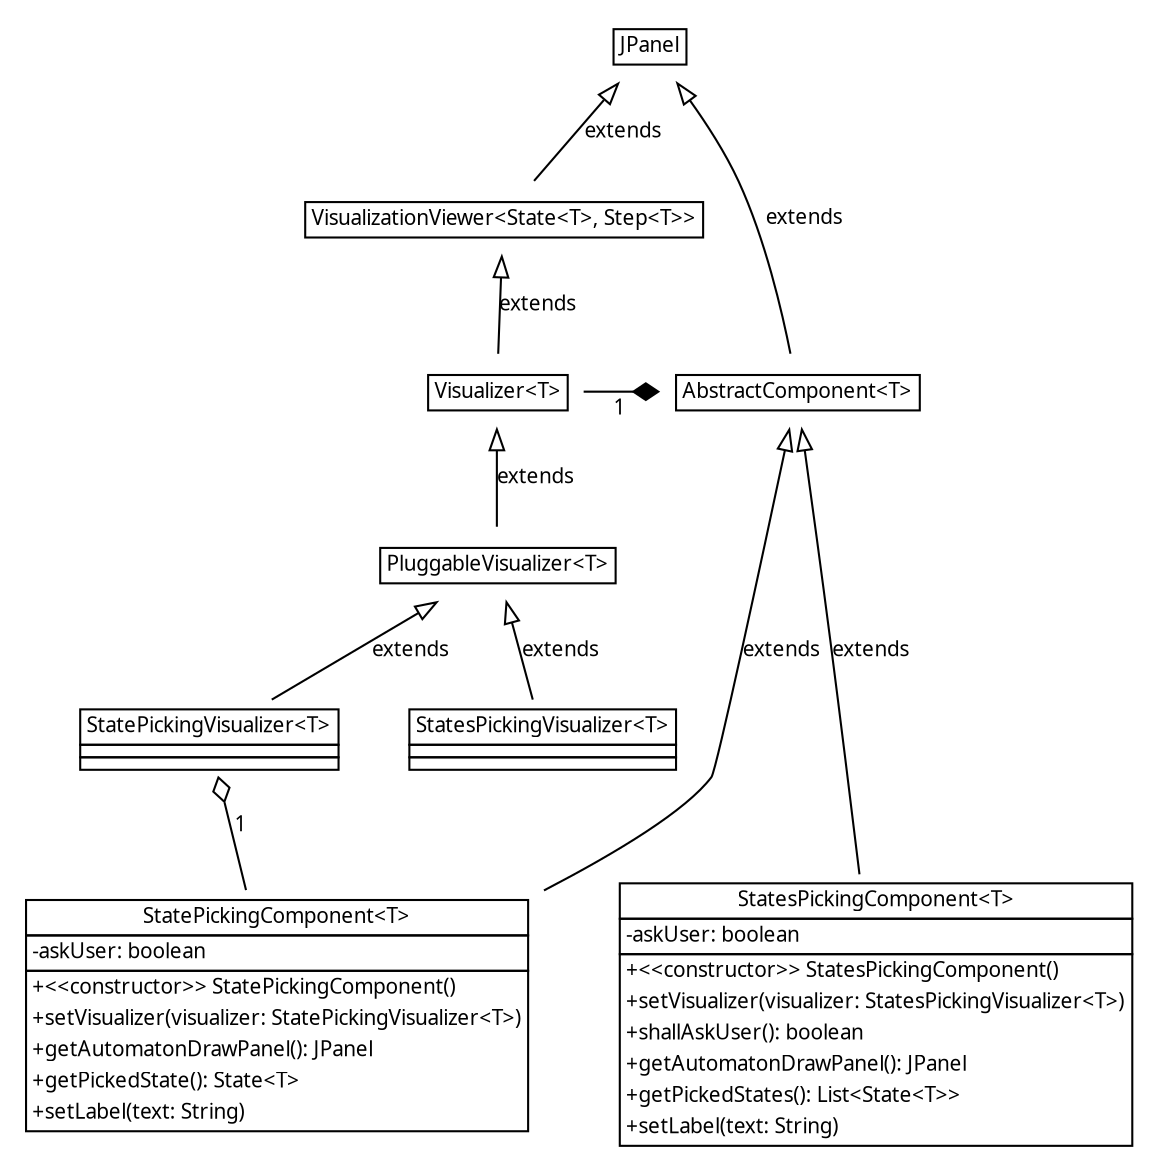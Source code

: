 digraph uml_basic_full {
	rankdir = BT;
	node [shape = rectangle, fontname = "TeXGyrePagella-Regular", fontsize = 10];
	edge [fontname = "TeXGyrePagella-Regular", fontsize = 10, arrowhead = empty];

{
	rank = same;

	JPanel [shape = plaintext, label = <
	<table cellspacing="0" cellborder="1" border="0">
		<tr><td>
			<font face="TeXGyrePagella-Bold" point-size="10">JPanel</font>
		</td></tr>
	</table>>];
}

{
	rank = same;

	VisualizationViewer [shape = plaintext, label = <
	<table cellspacing="0" cellborder="1" border="0">
		<tr><td>
			<font face="TeXGyrePagella-Bold" point-size="10">VisualizationViewer&lt;State&lt;T&gt;, Step&lt;T&gt;&gt;</font>
		</td></tr>
	</table>>];
}

{
	rank = same;

	Visualizer [shape = plaintext, label = <
	<table cellspacing="0" cellborder="1" border="0">
		<tr><td>
			<font face="TeXGyrePagella-Bold" point-size="10">Visualizer&lt;T&gt;</font>
		</td></tr>
	</table>>];
	
	AbstractComponent [shape = plaintext, label = <
	<table cellspacing="0" cellborder="1" border="0">
		<tr><td>
			<font face="TeXGyrePagella-BoldItalic" point-size="10">AbstractComponent&lt;T&gt;</font>
		</td></tr>
	</table>>];
}

{
	rank = same;

	PluggableVisualizer [shape = plaintext, label = <
	<table cellspacing="0" cellborder="1" border="0">
		<tr><td>
			<font face="TeXGyrePagella-Bold" point-size="10">PluggableVisualizer&lt;T&gt;</font>
		</td></tr>
	</table>>];
}

{
	rank = same;
	
	StatePickingVisualizer [shape = plaintext, label = <
	<table cellspacing="0" cellborder="1" border="0">
		<tr><td>
			<font face="TeXGyrePagella-Bold" point-size="10">StatePickingVisualizer&lt;T&gt;</font>
		</td></tr>
		<tr><td></td></tr>
		<tr><td>
		</td></tr>
	</table>>];
	
	StatesPickingVisualizer [shape = plaintext, label = <
	<table cellspacing="0" cellborder="1" border="0">
		<tr><td>
			<font face="TeXGyrePagella-Bold" point-size="10">StatesPickingVisualizer&lt;T&gt;</font>
		</td></tr>
		<tr><td></td></tr>
		<tr><td>
		</td></tr>
	</table>>];
}

{
	rank = same;

	StatePickingComponent [shape = plaintext, label = <
	<table cellspacing="0" cellborder="1" border="0">
		<tr><td>
			<font face="TeXGyrePagella-Bold" point-size="10">StatePickingComponent&lt;T&gt;</font>
		</td></tr>
		<tr><td cellpadding="0">
			<table cellspacing="0" cellborder="0" border="0">
				<tr><td align="left"><font face="SFTT1000">-askUser: boolean</font></td></tr>
			</table>
		</td></tr>
		<tr><td cellpadding="0">
			<table cellspacing="0" cellborder="0" border="0">
				<tr><td align="left"><font face="SFTT1000">+&lt;&lt;constructor&gt;&gt; StatePickingComponent()</font></td></tr>
				<tr><td align="left"><font face="SFTT1000">+setVisualizer(visualizer: StatePickingVisualizer&lt;T&gt;)</font></td></tr>
				<tr><td align="left"><font face="SFTT1000">+getAutomatonDrawPanel(): JPanel</font></td></tr>
				<tr><td align="left"><font face="SFTT1000">+getPickedState(): State&lt;T&gt;</font></td></tr>
				<tr><td align="left"><font face="SFTT1000">+setLabel(text: String)</font></td></tr>
			</table>
		</td></tr>
	</table>>];
	
	StatesPickingComponent [shape = plaintext, label = <
	<table cellspacing="0" cellborder="1" border="0">
		<tr><td>
			<font face="TeXGyrePagella-Bold" point-size="10">StatesPickingComponent&lt;T&gt;</font>
		</td></tr>
		<tr><td cellpadding="0">
			<table cellspacing="0" cellborder="0" border="0">
				<tr><td align="left"><font face="SFTT1000">-askUser: boolean</font></td></tr>
			</table>
		</td></tr>
		<tr><td cellpadding="0">
			<table cellspacing="0" cellborder="0" border="0">
				<tr><td align="left"><font face="SFTT1000">+&lt;&lt;constructor&gt;&gt; StatesPickingComponent()</font></td></tr>
				<tr><td align="left"><font face="SFTT1000">+setVisualizer(visualizer: StatesPickingVisualizer&lt;T&gt;)</font></td></tr>
				<tr><td align="left"><font face="SFTT1000">+shallAskUser(): boolean</font></td></tr>
				<tr><td align="left"><font face="SFTT1000">+getAutomatonDrawPanel(): JPanel</font></td></tr>
				<tr><td align="left"><font face="SFTT1000">+getPickedStates(): List&lt;State&lt;T&gt;&gt;</font></td></tr>
				<tr><td align="left"><font face="SFTT1000">+setLabel(text: String)</font></td></tr>
			</table>
		</td></tr>
	</table>>];
}

AbstractComponent -> JPanel [label = "extends"];
VisualizationViewer -> JPanel [label = "extends"];

Visualizer -> VisualizationViewer [label = "extends"];

PluggableVisualizer -> Visualizer [label = "extends"];

StatePickingVisualizer -> PluggableVisualizer [label = "extends"];
StatesPickingVisualizer -> PluggableVisualizer [label = "extends"];
StatePickingComponent -> AbstractComponent [label = "extends"];
StatesPickingComponent -> AbstractComponent [label = "extends"];


Visualizer -> AbstractComponent [label = "1" arrowhead = diamond];
StatePickingComponent -> StatePickingVisualizer [label = "1" arrowhead = odiamond];
}
